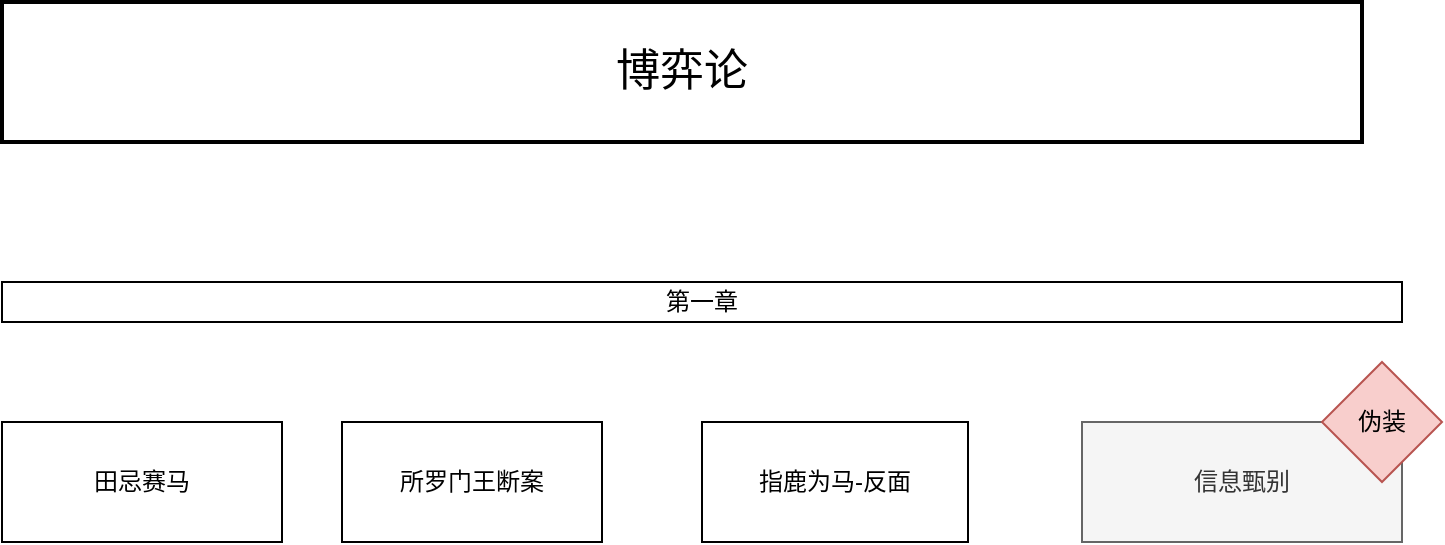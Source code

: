 <mxfile version="26.0.7">
  <diagram name="第 1 页" id="ECC6rZ9Va8rDYsT2l-5V">
    <mxGraphModel dx="1434" dy="746" grid="1" gridSize="10" guides="1" tooltips="1" connect="1" arrows="1" fold="1" page="1" pageScale="1" pageWidth="827" pageHeight="1169" math="0" shadow="0">
      <root>
        <mxCell id="0" />
        <mxCell id="1" parent="0" />
        <mxCell id="EcGmVap3r4CNm-pQutmE-1" value="&lt;font style=&quot;font-size: 22px;&quot;&gt;博弈论&lt;/font&gt;" style="rounded=0;whiteSpace=wrap;html=1;strokeWidth=2;" vertex="1" parent="1">
          <mxGeometry x="300" y="60" width="680" height="70" as="geometry" />
        </mxCell>
        <mxCell id="EcGmVap3r4CNm-pQutmE-2" value="田忌赛马" style="rounded=0;whiteSpace=wrap;html=1;" vertex="1" parent="1">
          <mxGeometry x="300" y="270" width="140" height="60" as="geometry" />
        </mxCell>
        <mxCell id="EcGmVap3r4CNm-pQutmE-3" value="所罗门王断案" style="rounded=0;whiteSpace=wrap;html=1;" vertex="1" parent="1">
          <mxGeometry x="470" y="270" width="130" height="60" as="geometry" />
        </mxCell>
        <mxCell id="EcGmVap3r4CNm-pQutmE-4" value="指鹿为马-反面" style="rounded=0;whiteSpace=wrap;html=1;" vertex="1" parent="1">
          <mxGeometry x="650" y="270" width="133" height="60" as="geometry" />
        </mxCell>
        <mxCell id="EcGmVap3r4CNm-pQutmE-5" value="第一章" style="rounded=0;whiteSpace=wrap;html=1;" vertex="1" parent="1">
          <mxGeometry x="300" y="200" width="700" height="20" as="geometry" />
        </mxCell>
        <mxCell id="EcGmVap3r4CNm-pQutmE-7" value="信息甄别" style="rounded=0;whiteSpace=wrap;html=1;fillColor=#f5f5f5;fontColor=#333333;strokeColor=#666666;" vertex="1" parent="1">
          <mxGeometry x="840" y="270" width="160" height="60" as="geometry" />
        </mxCell>
        <mxCell id="EcGmVap3r4CNm-pQutmE-8" value="伪装" style="rhombus;whiteSpace=wrap;html=1;fillColor=#f8cecc;strokeColor=#b85450;" vertex="1" parent="1">
          <mxGeometry x="960" y="240" width="60" height="60" as="geometry" />
        </mxCell>
      </root>
    </mxGraphModel>
  </diagram>
</mxfile>
